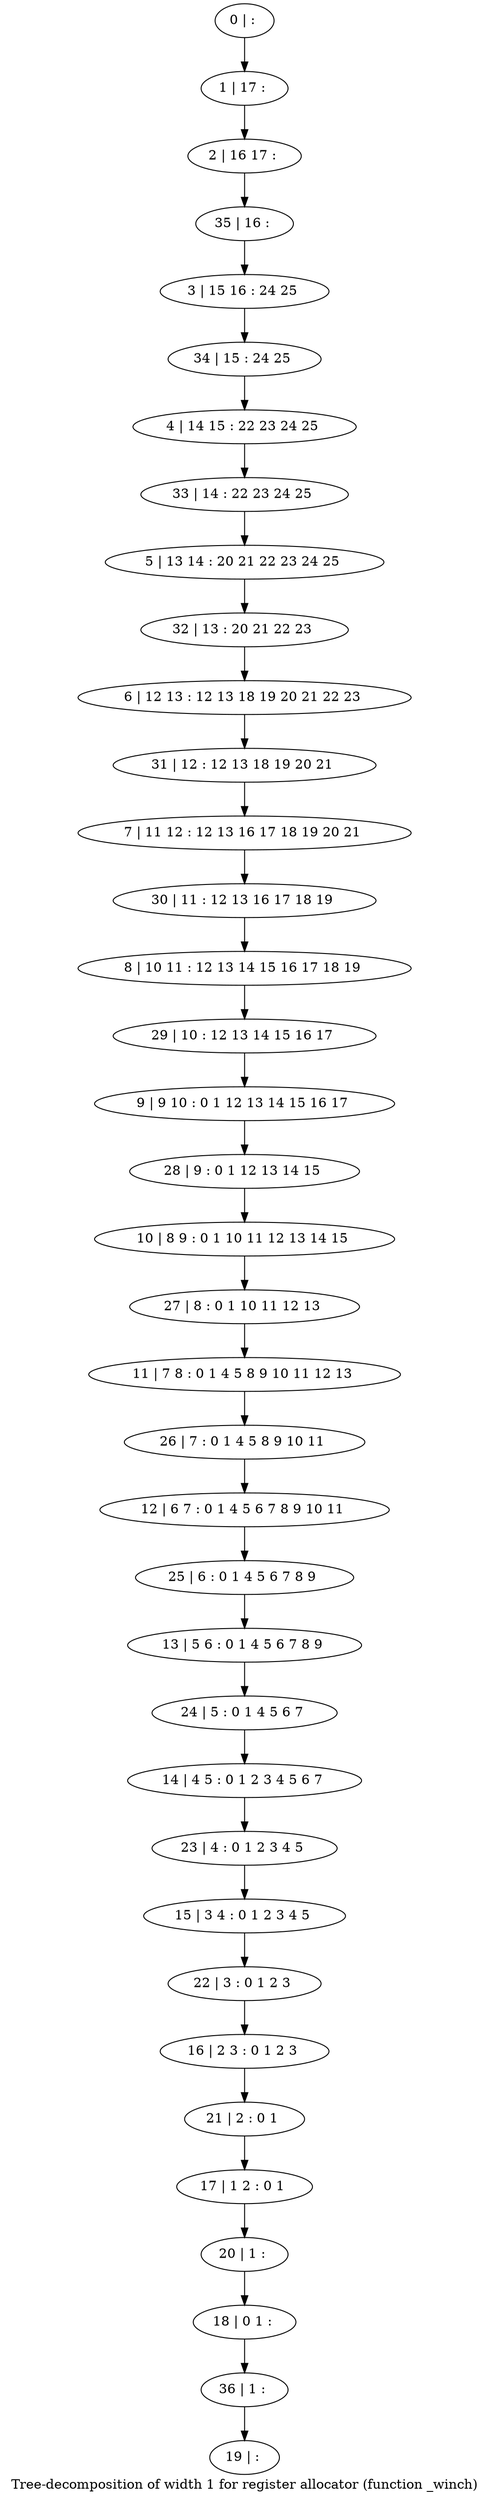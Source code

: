 digraph G {
graph [label="Tree-decomposition of width 1 for register allocator (function _winch)"]
0[label="0 | : "];
1[label="1 | 17 : "];
2[label="2 | 16 17 : "];
3[label="3 | 15 16 : 24 25 "];
4[label="4 | 14 15 : 22 23 24 25 "];
5[label="5 | 13 14 : 20 21 22 23 24 25 "];
6[label="6 | 12 13 : 12 13 18 19 20 21 22 23 "];
7[label="7 | 11 12 : 12 13 16 17 18 19 20 21 "];
8[label="8 | 10 11 : 12 13 14 15 16 17 18 19 "];
9[label="9 | 9 10 : 0 1 12 13 14 15 16 17 "];
10[label="10 | 8 9 : 0 1 10 11 12 13 14 15 "];
11[label="11 | 7 8 : 0 1 4 5 8 9 10 11 12 13 "];
12[label="12 | 6 7 : 0 1 4 5 6 7 8 9 10 11 "];
13[label="13 | 5 6 : 0 1 4 5 6 7 8 9 "];
14[label="14 | 4 5 : 0 1 2 3 4 5 6 7 "];
15[label="15 | 3 4 : 0 1 2 3 4 5 "];
16[label="16 | 2 3 : 0 1 2 3 "];
17[label="17 | 1 2 : 0 1 "];
18[label="18 | 0 1 : "];
19[label="19 | : "];
20[label="20 | 1 : "];
21[label="21 | 2 : 0 1 "];
22[label="22 | 3 : 0 1 2 3 "];
23[label="23 | 4 : 0 1 2 3 4 5 "];
24[label="24 | 5 : 0 1 4 5 6 7 "];
25[label="25 | 6 : 0 1 4 5 6 7 8 9 "];
26[label="26 | 7 : 0 1 4 5 8 9 10 11 "];
27[label="27 | 8 : 0 1 10 11 12 13 "];
28[label="28 | 9 : 0 1 12 13 14 15 "];
29[label="29 | 10 : 12 13 14 15 16 17 "];
30[label="30 | 11 : 12 13 16 17 18 19 "];
31[label="31 | 12 : 12 13 18 19 20 21 "];
32[label="32 | 13 : 20 21 22 23 "];
33[label="33 | 14 : 22 23 24 25 "];
34[label="34 | 15 : 24 25 "];
35[label="35 | 16 : "];
36[label="36 | 1 : "];
0->1 ;
1->2 ;
20->18 ;
17->20 ;
21->17 ;
16->21 ;
22->16 ;
15->22 ;
23->15 ;
14->23 ;
24->14 ;
13->24 ;
25->13 ;
12->25 ;
26->12 ;
11->26 ;
27->11 ;
10->27 ;
28->10 ;
9->28 ;
29->9 ;
8->29 ;
30->8 ;
7->30 ;
31->7 ;
6->31 ;
32->6 ;
5->32 ;
33->5 ;
4->33 ;
34->4 ;
3->34 ;
35->3 ;
2->35 ;
36->19 ;
18->36 ;
}
